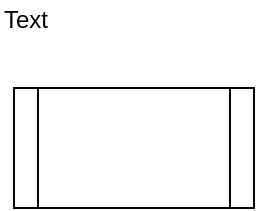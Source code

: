 <mxfile version="12.2.4"><diagram id="Pp2LOKaVM-aX5QdrLUgw"><mxGraphModel dx="1378" dy="533" grid="1" gridSize="10" guides="1" tooltips="1" connect="1" arrows="1" fold="1" page="1" pageScale="1" pageWidth="827" pageHeight="1169" math="0" shadow="0"><root><mxCell id="0"/><mxCell id="1" parent="0"/><mxCell id="2" value="" style="shape=process;whiteSpace=wrap;html=1;backgroundOutline=1;" vertex="1" parent="1"><mxGeometry x="130" y="200" width="120" height="60" as="geometry"/></mxCell><mxCell id="3" value="Text" style="text;html=1;resizable=0;points=[];autosize=1;align=left;verticalAlign=top;spacingTop=-4;" vertex="1" parent="1"><mxGeometry x="123" y="156" width="40" height="20" as="geometry"/></mxCell></root></mxGraphModel></diagram></mxfile>